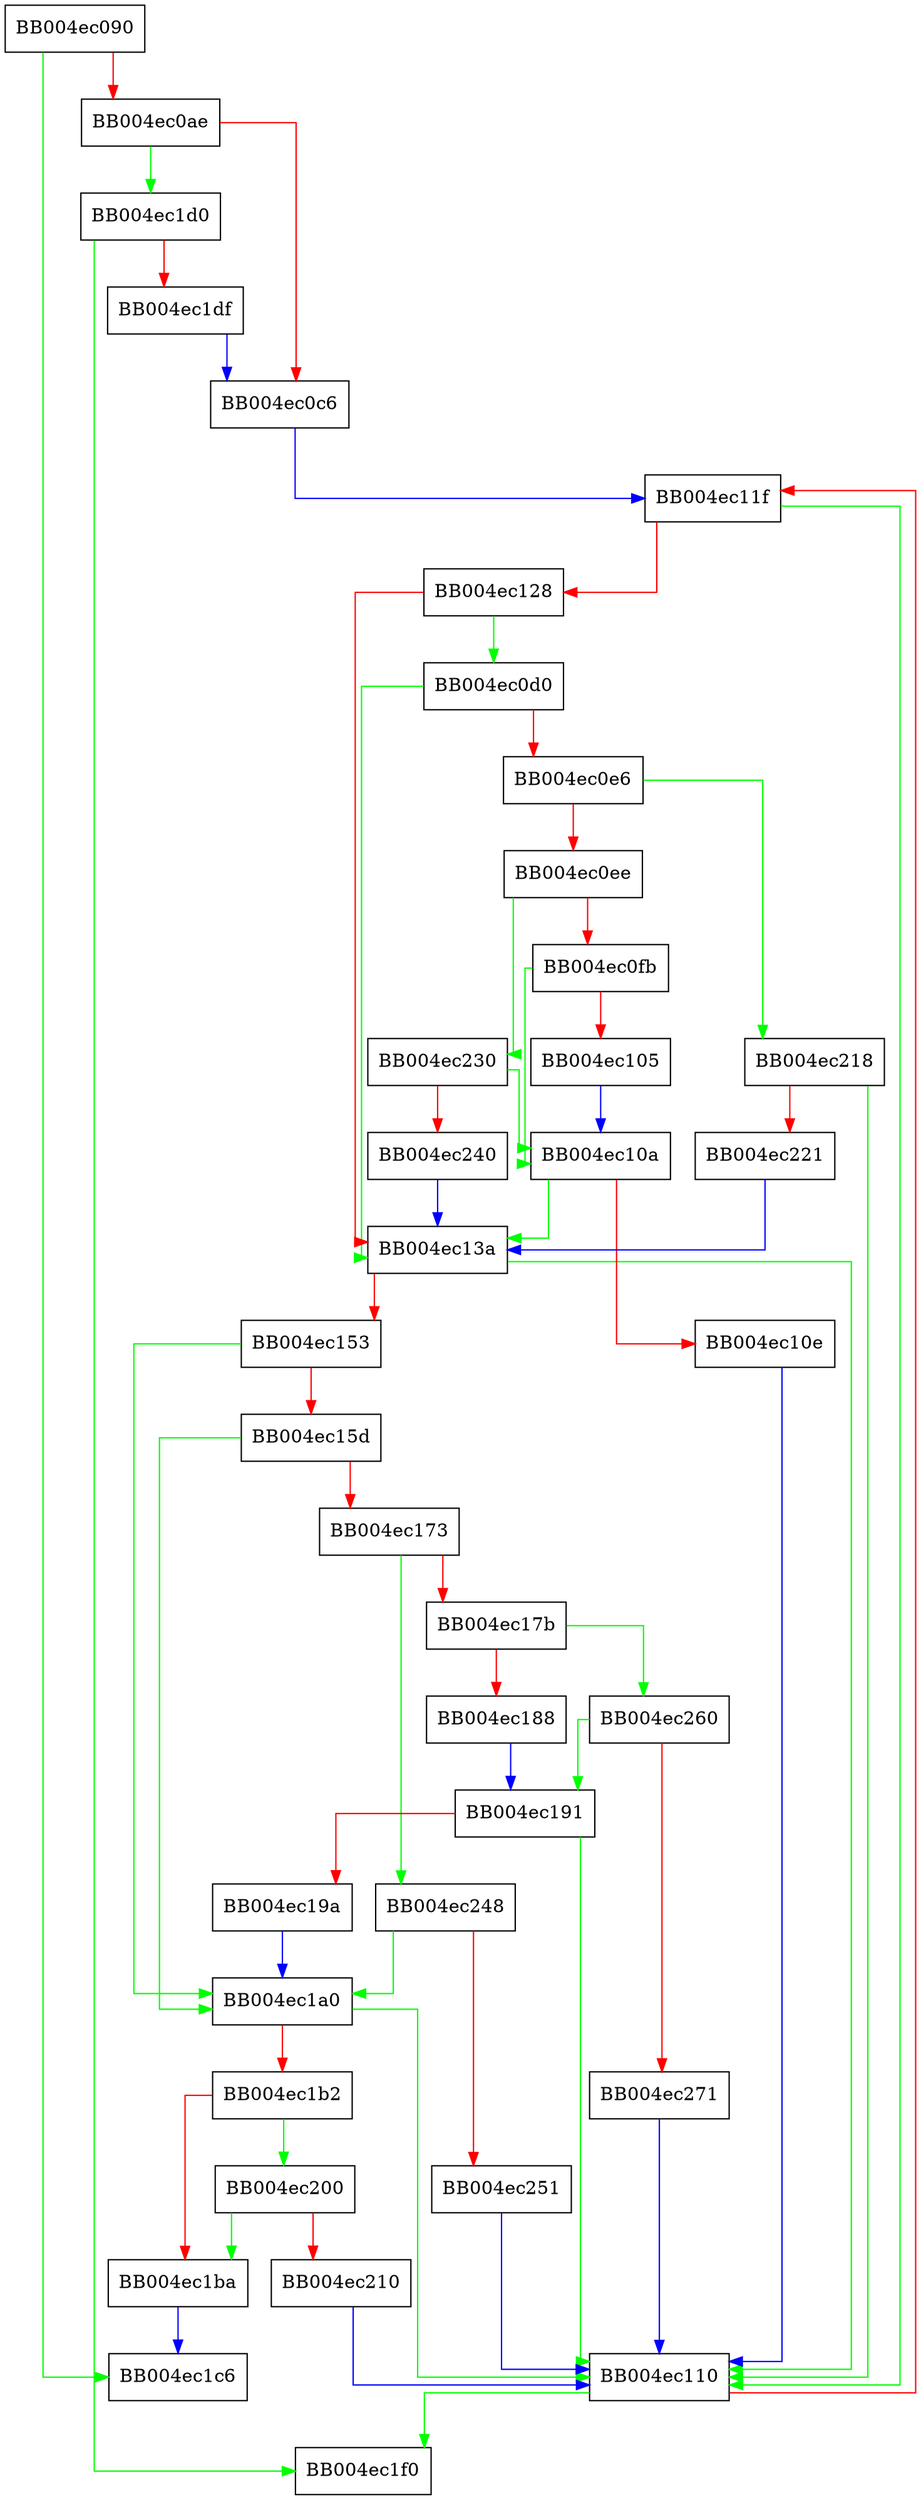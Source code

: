 digraph ssl_check_version_downgrade {
  node [shape="box"];
  graph [splines=ortho];
  BB004ec090 -> BB004ec1c6 [color="green"];
  BB004ec090 -> BB004ec0ae [color="red"];
  BB004ec0ae -> BB004ec1d0 [color="green"];
  BB004ec0ae -> BB004ec0c6 [color="red"];
  BB004ec0c6 -> BB004ec11f [color="blue"];
  BB004ec0d0 -> BB004ec13a [color="green"];
  BB004ec0d0 -> BB004ec0e6 [color="red"];
  BB004ec0e6 -> BB004ec218 [color="green"];
  BB004ec0e6 -> BB004ec0ee [color="red"];
  BB004ec0ee -> BB004ec230 [color="green"];
  BB004ec0ee -> BB004ec0fb [color="red"];
  BB004ec0fb -> BB004ec10a [color="green"];
  BB004ec0fb -> BB004ec105 [color="red"];
  BB004ec105 -> BB004ec10a [color="blue"];
  BB004ec10a -> BB004ec13a [color="green"];
  BB004ec10a -> BB004ec10e [color="red"];
  BB004ec10e -> BB004ec110 [color="blue"];
  BB004ec110 -> BB004ec1f0 [color="green"];
  BB004ec110 -> BB004ec11f [color="red"];
  BB004ec11f -> BB004ec110 [color="green"];
  BB004ec11f -> BB004ec128 [color="red"];
  BB004ec128 -> BB004ec0d0 [color="green"];
  BB004ec128 -> BB004ec13a [color="red"];
  BB004ec13a -> BB004ec110 [color="green"];
  BB004ec13a -> BB004ec153 [color="red"];
  BB004ec153 -> BB004ec1a0 [color="green"];
  BB004ec153 -> BB004ec15d [color="red"];
  BB004ec15d -> BB004ec1a0 [color="green"];
  BB004ec15d -> BB004ec173 [color="red"];
  BB004ec173 -> BB004ec248 [color="green"];
  BB004ec173 -> BB004ec17b [color="red"];
  BB004ec17b -> BB004ec260 [color="green"];
  BB004ec17b -> BB004ec188 [color="red"];
  BB004ec188 -> BB004ec191 [color="blue"];
  BB004ec191 -> BB004ec110 [color="green"];
  BB004ec191 -> BB004ec19a [color="red"];
  BB004ec19a -> BB004ec1a0 [color="blue"];
  BB004ec1a0 -> BB004ec110 [color="green"];
  BB004ec1a0 -> BB004ec1b2 [color="red"];
  BB004ec1b2 -> BB004ec200 [color="green"];
  BB004ec1b2 -> BB004ec1ba [color="red"];
  BB004ec1ba -> BB004ec1c6 [color="blue"];
  BB004ec1d0 -> BB004ec1f0 [color="green"];
  BB004ec1d0 -> BB004ec1df [color="red"];
  BB004ec1df -> BB004ec0c6 [color="blue"];
  BB004ec200 -> BB004ec1ba [color="green"];
  BB004ec200 -> BB004ec210 [color="red"];
  BB004ec210 -> BB004ec110 [color="blue"];
  BB004ec218 -> BB004ec110 [color="green"];
  BB004ec218 -> BB004ec221 [color="red"];
  BB004ec221 -> BB004ec13a [color="blue"];
  BB004ec230 -> BB004ec10a [color="green"];
  BB004ec230 -> BB004ec240 [color="red"];
  BB004ec240 -> BB004ec13a [color="blue"];
  BB004ec248 -> BB004ec1a0 [color="green"];
  BB004ec248 -> BB004ec251 [color="red"];
  BB004ec251 -> BB004ec110 [color="blue"];
  BB004ec260 -> BB004ec191 [color="green"];
  BB004ec260 -> BB004ec271 [color="red"];
  BB004ec271 -> BB004ec110 [color="blue"];
}